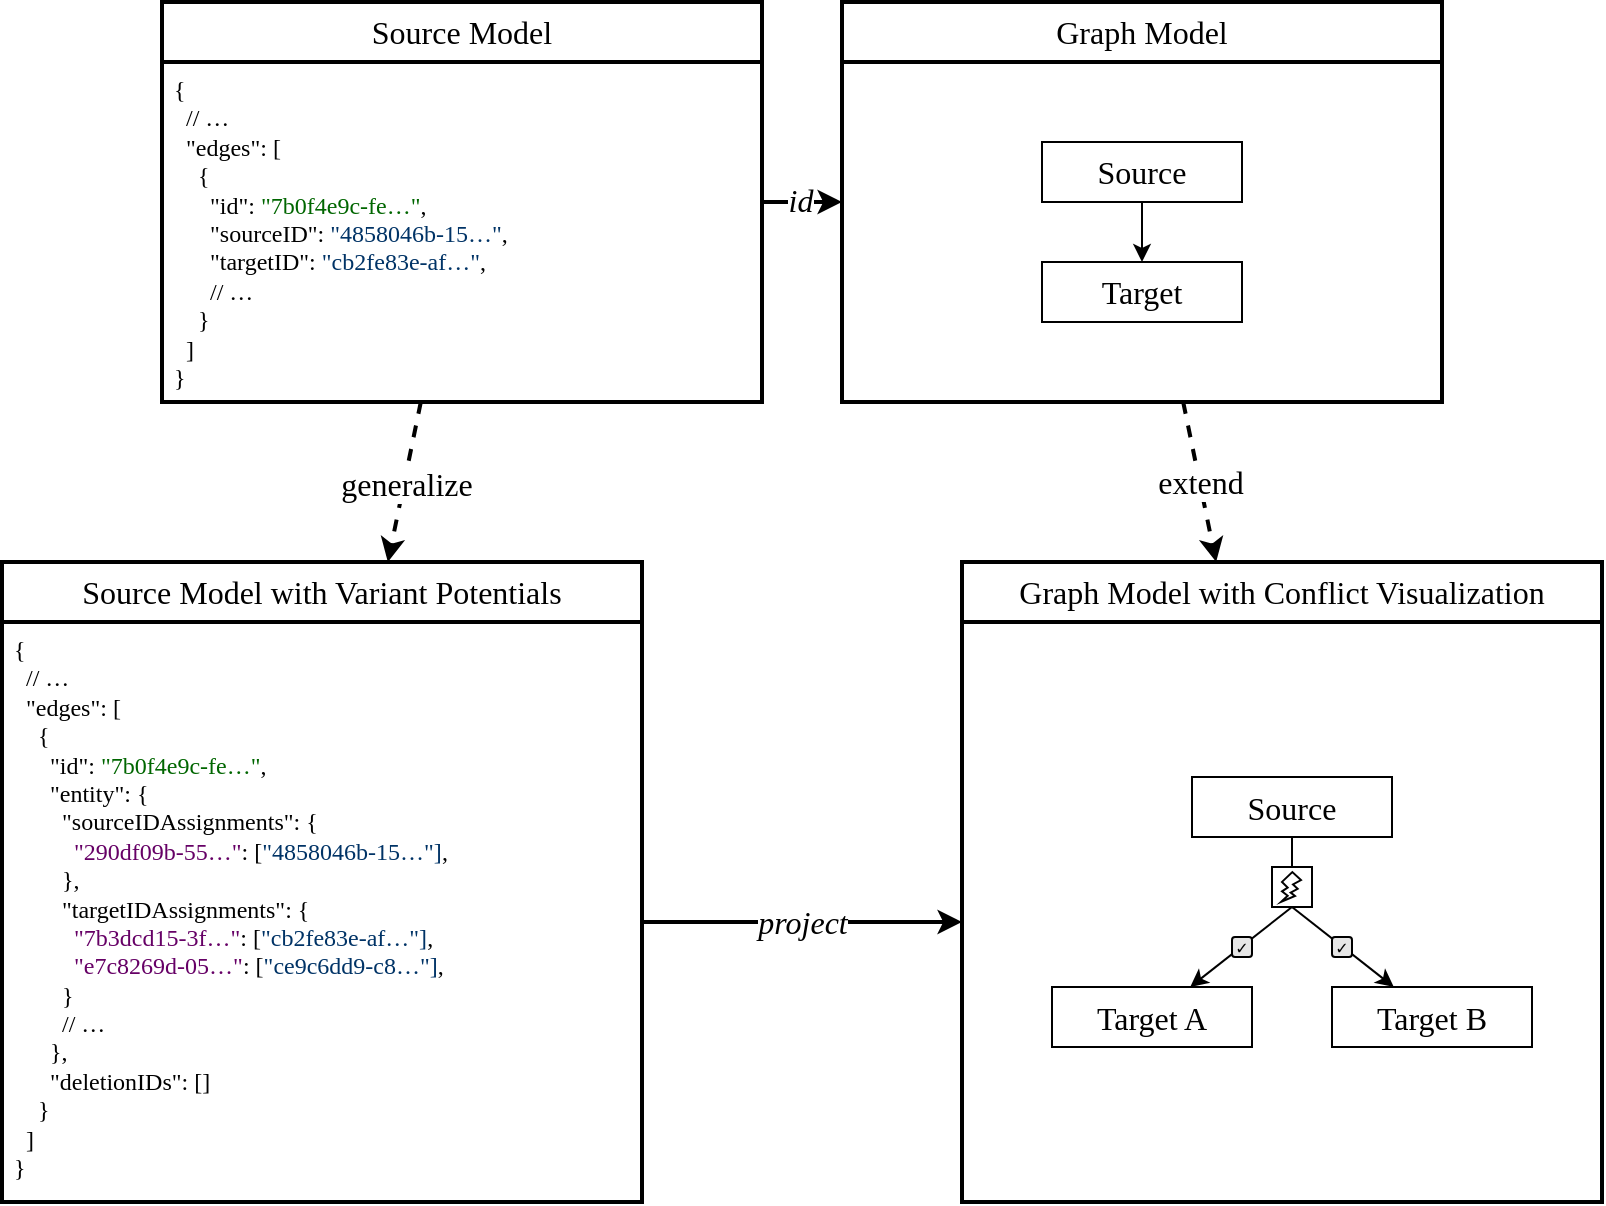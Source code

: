 <mxfile>
    <diagram id="vTopmT27BK8X7Rn-oSU2" name="Page-1">
        <mxGraphModel dx="1142" dy="763" grid="1" gridSize="10" guides="1" tooltips="1" connect="1" arrows="1" fold="1" page="1" pageScale="1" pageWidth="819" pageHeight="620" math="0" shadow="0">
            <root>
                <mxCell id="0"/>
                <mxCell id="1" parent="0"/>
                <mxCell id="6" style="edgeStyle=none;html=1;fontSize=16;fontFamily=Fira;strokeWidth=2;" parent="1" source="2" target="3" edge="1">
                    <mxGeometry relative="1" as="geometry"/>
                </mxCell>
                <mxCell id="10" value="id" style="edgeLabel;html=1;align=center;verticalAlign=middle;resizable=0;points=[];fontStyle=2;fontSize=16;fontFamily=Fira;" parent="6" vertex="1" connectable="0">
                    <mxGeometry x="0.27" y="1" relative="1" as="geometry">
                        <mxPoint x="-7" as="offset"/>
                    </mxGeometry>
                </mxCell>
                <mxCell id="7" style="edgeStyle=none;html=1;dashed=1;fontSize=16;fontFamily=Fira;strokeWidth=2;" parent="1" source="2" target="4" edge="1">
                    <mxGeometry relative="1" as="geometry"/>
                </mxCell>
                <mxCell id="17" value="generalize" style="edgeLabel;html=1;align=center;verticalAlign=middle;resizable=0;points=[];fontSize=16;fontFamily=Fira;" parent="7" vertex="1" connectable="0">
                    <mxGeometry x="0.208" relative="1" as="geometry">
                        <mxPoint x="2" y="-8" as="offset"/>
                    </mxGeometry>
                </mxCell>
                <mxCell id="2" value="" style="rounded=0;whiteSpace=wrap;html=1;fontSize=16;fontFamily=Fira;strokeWidth=2;" parent="1" vertex="1">
                    <mxGeometry x="90" y="10" width="300" height="200" as="geometry"/>
                </mxCell>
                <mxCell id="9" style="edgeStyle=none;html=1;dashed=1;fontSize=16;fontFamily=Fira;strokeWidth=2;" parent="1" source="3" target="5" edge="1">
                    <mxGeometry relative="1" as="geometry"/>
                </mxCell>
                <mxCell id="18" value="extend" style="edgeLabel;html=1;align=center;verticalAlign=middle;resizable=0;points=[];fontSize=16;fontFamily=Fira;" parent="9" vertex="1" connectable="0">
                    <mxGeometry x="0.201" y="-1" relative="1" as="geometry">
                        <mxPoint x="-1" y="-8" as="offset"/>
                    </mxGeometry>
                </mxCell>
                <mxCell id="3" value="" style="rounded=0;whiteSpace=wrap;html=1;fontSize=16;fontFamily=Fira;strokeWidth=2;" parent="1" vertex="1">
                    <mxGeometry x="430" y="10" width="300" height="200" as="geometry"/>
                </mxCell>
                <mxCell id="8" style="edgeStyle=none;html=1;fontSize=16;fontFamily=Fira;strokeWidth=2;" parent="1" edge="1">
                    <mxGeometry relative="1" as="geometry">
                        <mxPoint x="330" y="470" as="sourcePoint"/>
                        <mxPoint x="490" y="470" as="targetPoint"/>
                    </mxGeometry>
                </mxCell>
                <mxCell id="11" value="project" style="edgeLabel;html=1;align=center;verticalAlign=middle;resizable=0;points=[];fontStyle=2;fontSize=16;fontFamily=Fira;" parent="8" vertex="1" connectable="0">
                    <mxGeometry x="0.187" relative="1" as="geometry">
                        <mxPoint x="-15" as="offset"/>
                    </mxGeometry>
                </mxCell>
                <mxCell id="4" value="" style="rounded=0;whiteSpace=wrap;html=1;fontSize=16;fontFamily=Fira;strokeWidth=2;" parent="1" vertex="1">
                    <mxGeometry x="10" y="290" width="320" height="320" as="geometry"/>
                </mxCell>
                <mxCell id="5" value="" style="rounded=0;whiteSpace=wrap;html=1;fontSize=16;fontFamily=Fira;strokeWidth=2;" parent="1" vertex="1">
                    <mxGeometry x="490" y="290" width="320" height="320" as="geometry"/>
                </mxCell>
                <mxCell id="12" value="Source Model" style="rounded=0;whiteSpace=wrap;html=1;fontSize=16;fontFamily=Fira;strokeWidth=2;" parent="1" vertex="1">
                    <mxGeometry x="90" y="10" width="300" height="30" as="geometry"/>
                </mxCell>
                <mxCell id="13" value="Graph Model" style="rounded=0;whiteSpace=wrap;html=1;fontSize=16;fontFamily=Fira;strokeWidth=2;" parent="1" vertex="1">
                    <mxGeometry x="430" y="10" width="300" height="30" as="geometry"/>
                </mxCell>
                <mxCell id="14" value="Source Model with Variant Potentials" style="rounded=0;whiteSpace=wrap;html=1;fontSize=16;fontFamily=Fira;strokeWidth=2;" parent="1" vertex="1">
                    <mxGeometry x="10" y="290" width="320" height="30" as="geometry"/>
                </mxCell>
                <mxCell id="15" value="Graph Model with Conflict Visualization" style="rounded=0;whiteSpace=wrap;html=1;fontSize=16;fontFamily=Fira;strokeWidth=2;" parent="1" vertex="1">
                    <mxGeometry x="490" y="290" width="320" height="30" as="geometry"/>
                </mxCell>
                <mxCell id="19" value="{&lt;br style=&quot;font-size: 12px;&quot;&gt;&amp;nbsp; // …&lt;br style=&quot;font-size: 12px;&quot;&gt;&amp;nbsp; &quot;edges&quot;: [&lt;br&gt;&amp;nbsp; &amp;nbsp; {&lt;br&gt;&amp;nbsp; &amp;nbsp; &amp;nbsp; &quot;id&quot;: &lt;font color=&quot;#006600&quot;&gt;&quot;7b0f4e9c-fe…&quot;&lt;/font&gt;,&lt;br&gt;&amp;nbsp; &amp;nbsp; &amp;nbsp; &quot;sourceID&quot;:&amp;nbsp;&lt;font color=&quot;#003366&quot;&gt;&quot;4858046b-15…&quot;&lt;/font&gt;,&lt;br&gt;&amp;nbsp; &amp;nbsp; &amp;nbsp; &quot;targetID&quot;: &lt;font color=&quot;#003366&quot;&gt;&quot;cb2fe83e-af…&quot;&lt;/font&gt;,&lt;br&gt;&amp;nbsp; &amp;nbsp; &amp;nbsp; // …&lt;br&gt;&amp;nbsp; &amp;nbsp; }&lt;br style=&quot;font-size: 12px;&quot;&gt;&amp;nbsp; ]&lt;br style=&quot;font-size: 12px;&quot;&gt;}" style="rounded=0;whiteSpace=wrap;html=1;fontFamily=Source Code Pro;fontSize=12;align=left;verticalAlign=top;strokeWidth=2;spacingLeft=4;" parent="1" vertex="1">
                    <mxGeometry x="90" y="40" width="300" height="170" as="geometry"/>
                </mxCell>
                <mxCell id="20" value="{&lt;br style=&quot;border-color: var(--border-color);&quot;&gt;&amp;nbsp; // …&lt;br style=&quot;border-color: var(--border-color);&quot;&gt;&amp;nbsp; &quot;edges&quot;: [&lt;br style=&quot;border-color: var(--border-color);&quot;&gt;&amp;nbsp; &amp;nbsp; {&lt;br&gt;&amp;nbsp; &amp;nbsp; &amp;nbsp; &quot;id&quot;:&amp;nbsp;&lt;font style=&quot;border-color: var(--border-color);&quot; color=&quot;#006600&quot;&gt;&quot;7b0f4e9c-fe…&quot;&lt;/font&gt;,&lt;br&gt;&amp;nbsp; &amp;nbsp; &amp;nbsp; &quot;entity&quot;: {&lt;br style=&quot;border-color: var(--border-color);&quot;&gt;&amp;nbsp; &amp;nbsp; &amp;nbsp; &amp;nbsp; &quot;sourceIDAssignments&quot;: {&lt;br&gt;&amp;nbsp; &amp;nbsp; &amp;nbsp; &amp;nbsp; &amp;nbsp;&amp;nbsp;&lt;font color=&quot;#660066&quot;&gt;&quot;290df09b-55…&quot;&lt;/font&gt;: [&lt;font color=&quot;#003366&quot;&gt;&quot;4858046b-15…&quot;]&lt;/font&gt;,&lt;br&gt;&amp;nbsp; &amp;nbsp; &amp;nbsp; &amp;nbsp; },&lt;br style=&quot;border-color: var(--border-color);&quot;&gt;&amp;nbsp; &amp;nbsp; &amp;nbsp; &amp;nbsp; &quot;targetIDAssignments&quot;: {&lt;br style=&quot;border-color: var(--border-color);&quot;&gt;&amp;nbsp; &amp;nbsp; &amp;nbsp; &amp;nbsp; &amp;nbsp;&amp;nbsp;&lt;font color=&quot;#660066&quot;&gt;&quot;7b3dcd15-3f…&quot;&lt;/font&gt;: [&lt;font color=&quot;#003366&quot;&gt;&quot;cb2fe83e-af…&quot;]&lt;/font&gt;,&lt;br style=&quot;border-color: var(--border-color);&quot;&gt;&amp;nbsp; &amp;nbsp; &amp;nbsp; &amp;nbsp; &amp;nbsp;&amp;nbsp;&lt;font color=&quot;#660066&quot;&gt;&quot;e7c8269d-05…&quot;&lt;/font&gt;: [&lt;font color=&quot;#003366&quot;&gt;&quot;ce9c6dd9-c8…&quot;]&lt;/font&gt;,&lt;br&gt;&amp;nbsp; &amp;nbsp; &amp;nbsp; &amp;nbsp; }&lt;br style=&quot;border-color: var(--border-color);&quot;&gt;&amp;nbsp; &amp;nbsp; &amp;nbsp; &amp;nbsp; // …&lt;br&gt;&amp;nbsp; &amp;nbsp; &amp;nbsp; },&lt;br&gt;&amp;nbsp; &amp;nbsp; &amp;nbsp; &quot;deletionIDs&quot;: []&lt;br style=&quot;border-color: var(--border-color);&quot;&gt;&amp;nbsp; &amp;nbsp; }&lt;br style=&quot;border-color: var(--border-color);&quot;&gt;&amp;nbsp; ]&lt;br style=&quot;border-color: var(--border-color);&quot;&gt;}" style="rounded=0;whiteSpace=wrap;html=1;fontFamily=Source Code Pro;fontSize=12;align=left;verticalAlign=top;strokeWidth=2;spacingLeft=4;" parent="1" vertex="1">
                    <mxGeometry x="10" y="320" width="320" height="290" as="geometry"/>
                </mxCell>
                <mxCell id="42" value="" style="rounded=0;whiteSpace=wrap;html=1;fontFamily=Source Code Pro;fontSize=12;fontColor=#003366;strokeWidth=2;" parent="1" vertex="1">
                    <mxGeometry x="430" y="40" width="300" height="170" as="geometry"/>
                </mxCell>
                <mxCell id="32" value="&lt;span style=&quot;font-size: 16px;&quot;&gt;Source&lt;/span&gt;" style="rounded=0;whiteSpace=wrap;html=1;fontSize=16;fontFamily=Fira;" parent="1" vertex="1">
                    <mxGeometry x="530" y="80" width="100" height="30" as="geometry"/>
                </mxCell>
                <mxCell id="33" value="&lt;span style=&quot;font-size: 16px;&quot;&gt;Target&lt;/span&gt;" style="rounded=0;whiteSpace=wrap;html=1;fontSize=16;fontFamily=Fira;" parent="1" vertex="1">
                    <mxGeometry x="530" y="140" width="100" height="30" as="geometry"/>
                </mxCell>
                <mxCell id="37" value="" style="endArrow=classic;html=1;fontSize=16;fontFamily=Fira;" parent="1" source="32" target="33" edge="1">
                    <mxGeometry width="50" height="50" relative="1" as="geometry">
                        <mxPoint x="680" y="100" as="sourcePoint"/>
                        <mxPoint x="750" y="75" as="targetPoint"/>
                    </mxGeometry>
                </mxCell>
                <mxCell id="43" value="" style="rounded=0;whiteSpace=wrap;html=1;fontFamily=Source Code Pro;fontSize=12;fontColor=#003366;strokeWidth=2;" parent="1" vertex="1">
                    <mxGeometry x="490" y="320" width="320" height="290" as="geometry"/>
                </mxCell>
                <mxCell id="21" value="&lt;span style=&quot;font-size: 16px;&quot;&gt;Source&lt;/span&gt;" style="rounded=0;whiteSpace=wrap;html=1;fontSize=16;fontFamily=Fira;" parent="1" vertex="1">
                    <mxGeometry x="605" y="397.5" width="100" height="30" as="geometry"/>
                </mxCell>
                <mxCell id="22" value="&lt;span style=&quot;font-size: 16px;&quot;&gt;Target A&lt;/span&gt;" style="rounded=0;whiteSpace=wrap;html=1;fontSize=16;fontFamily=Fira;" parent="1" vertex="1">
                    <mxGeometry x="535" y="502.5" width="100" height="30" as="geometry"/>
                </mxCell>
                <mxCell id="23" value="&lt;span style=&quot;font-size: 16px;&quot;&gt;Target B&lt;/span&gt;" style="rounded=0;whiteSpace=wrap;html=1;fontSize=16;fontFamily=Fira;" parent="1" vertex="1">
                    <mxGeometry x="675" y="502.5" width="100" height="30" as="geometry"/>
                </mxCell>
                <mxCell id="24" value="" style="endArrow=none;html=1;fontSize=16;fontFamily=Fira;" parent="1" source="21" target="29" edge="1">
                    <mxGeometry width="50" height="50" relative="1" as="geometry">
                        <mxPoint x="775" y="377.5" as="sourcePoint"/>
                        <mxPoint x="700" y="492.5" as="targetPoint"/>
                    </mxGeometry>
                </mxCell>
                <mxCell id="25" value="" style="endArrow=classic;html=1;fontSize=16;fontFamily=Fira;exitX=0.5;exitY=1;exitDx=0;exitDy=0;" parent="1" source="29" target="23" edge="1">
                    <mxGeometry width="50" height="50" relative="1" as="geometry">
                        <mxPoint x="753" y="367.5" as="sourcePoint"/>
                        <mxPoint x="800" y="317.5" as="targetPoint"/>
                    </mxGeometry>
                </mxCell>
                <mxCell id="26" value="" style="endArrow=classic;html=1;fontSize=16;fontFamily=Fira;exitX=0.5;exitY=1;exitDx=0;exitDy=0;" parent="1" source="29" target="22" edge="1">
                    <mxGeometry width="50" height="50" relative="1" as="geometry">
                        <mxPoint x="753.0" y="367.5" as="sourcePoint"/>
                        <mxPoint x="820" y="367.5" as="targetPoint"/>
                    </mxGeometry>
                </mxCell>
                <mxCell id="27" value="✓" style="rounded=1;whiteSpace=wrap;html=1;fontSize=8;fillColor=#E6E6E6;" parent="1" vertex="1">
                    <mxGeometry x="675" y="477.5" width="10" height="10" as="geometry"/>
                </mxCell>
                <mxCell id="28" value="✓" style="rounded=1;whiteSpace=wrap;html=1;fontSize=8;fillColor=#E6E6E6;" parent="1" vertex="1">
                    <mxGeometry x="625" y="477.5" width="10" height="10" as="geometry"/>
                </mxCell>
                <mxCell id="29" value="" style="rounded=0;whiteSpace=wrap;html=1;fontSize=16;fontFamily=Fira;" parent="1" vertex="1">
                    <mxGeometry x="645" y="442.5" width="20" height="20" as="geometry"/>
                </mxCell>
                <mxCell id="30" value="" style="verticalLabelPosition=bottom;verticalAlign=top;html=1;shape=mxgraph.basic.flash;fontSize=16;fontFamily=Fira;" parent="1" vertex="1">
                    <mxGeometry x="649.5" y="445" width="10" height="15" as="geometry"/>
                </mxCell>
            </root>
        </mxGraphModel>
    </diagram>
</mxfile>
